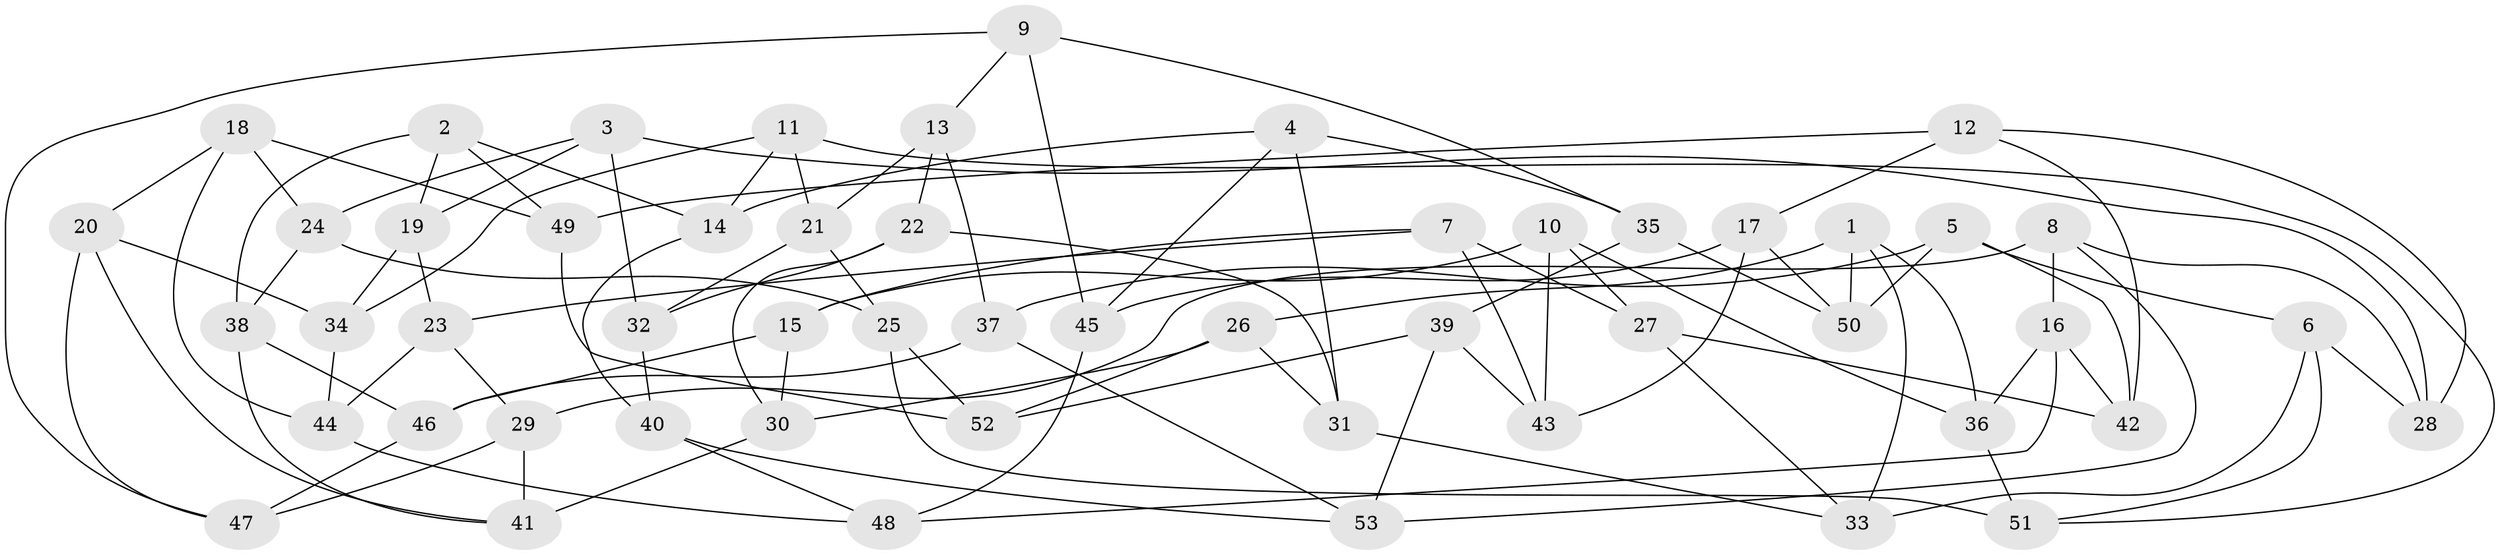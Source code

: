 // Generated by graph-tools (version 1.1) at 2025/26/03/09/25 03:26:54]
// undirected, 53 vertices, 106 edges
graph export_dot {
graph [start="1"]
  node [color=gray90,style=filled];
  1;
  2;
  3;
  4;
  5;
  6;
  7;
  8;
  9;
  10;
  11;
  12;
  13;
  14;
  15;
  16;
  17;
  18;
  19;
  20;
  21;
  22;
  23;
  24;
  25;
  26;
  27;
  28;
  29;
  30;
  31;
  32;
  33;
  34;
  35;
  36;
  37;
  38;
  39;
  40;
  41;
  42;
  43;
  44;
  45;
  46;
  47;
  48;
  49;
  50;
  51;
  52;
  53;
  1 -- 26;
  1 -- 50;
  1 -- 33;
  1 -- 36;
  2 -- 14;
  2 -- 49;
  2 -- 19;
  2 -- 38;
  3 -- 28;
  3 -- 32;
  3 -- 24;
  3 -- 19;
  4 -- 45;
  4 -- 31;
  4 -- 14;
  4 -- 35;
  5 -- 50;
  5 -- 37;
  5 -- 6;
  5 -- 42;
  6 -- 51;
  6 -- 28;
  6 -- 33;
  7 -- 15;
  7 -- 27;
  7 -- 43;
  7 -- 23;
  8 -- 28;
  8 -- 29;
  8 -- 53;
  8 -- 16;
  9 -- 13;
  9 -- 45;
  9 -- 47;
  9 -- 35;
  10 -- 15;
  10 -- 43;
  10 -- 36;
  10 -- 27;
  11 -- 34;
  11 -- 51;
  11 -- 14;
  11 -- 21;
  12 -- 49;
  12 -- 28;
  12 -- 17;
  12 -- 42;
  13 -- 22;
  13 -- 37;
  13 -- 21;
  14 -- 40;
  15 -- 46;
  15 -- 30;
  16 -- 42;
  16 -- 48;
  16 -- 36;
  17 -- 45;
  17 -- 43;
  17 -- 50;
  18 -- 49;
  18 -- 24;
  18 -- 20;
  18 -- 44;
  19 -- 34;
  19 -- 23;
  20 -- 34;
  20 -- 47;
  20 -- 41;
  21 -- 25;
  21 -- 32;
  22 -- 30;
  22 -- 32;
  22 -- 31;
  23 -- 44;
  23 -- 29;
  24 -- 38;
  24 -- 25;
  25 -- 51;
  25 -- 52;
  26 -- 31;
  26 -- 30;
  26 -- 52;
  27 -- 33;
  27 -- 42;
  29 -- 41;
  29 -- 47;
  30 -- 41;
  31 -- 33;
  32 -- 40;
  34 -- 44;
  35 -- 39;
  35 -- 50;
  36 -- 51;
  37 -- 53;
  37 -- 46;
  38 -- 41;
  38 -- 46;
  39 -- 43;
  39 -- 53;
  39 -- 52;
  40 -- 53;
  40 -- 48;
  44 -- 48;
  45 -- 48;
  46 -- 47;
  49 -- 52;
}
